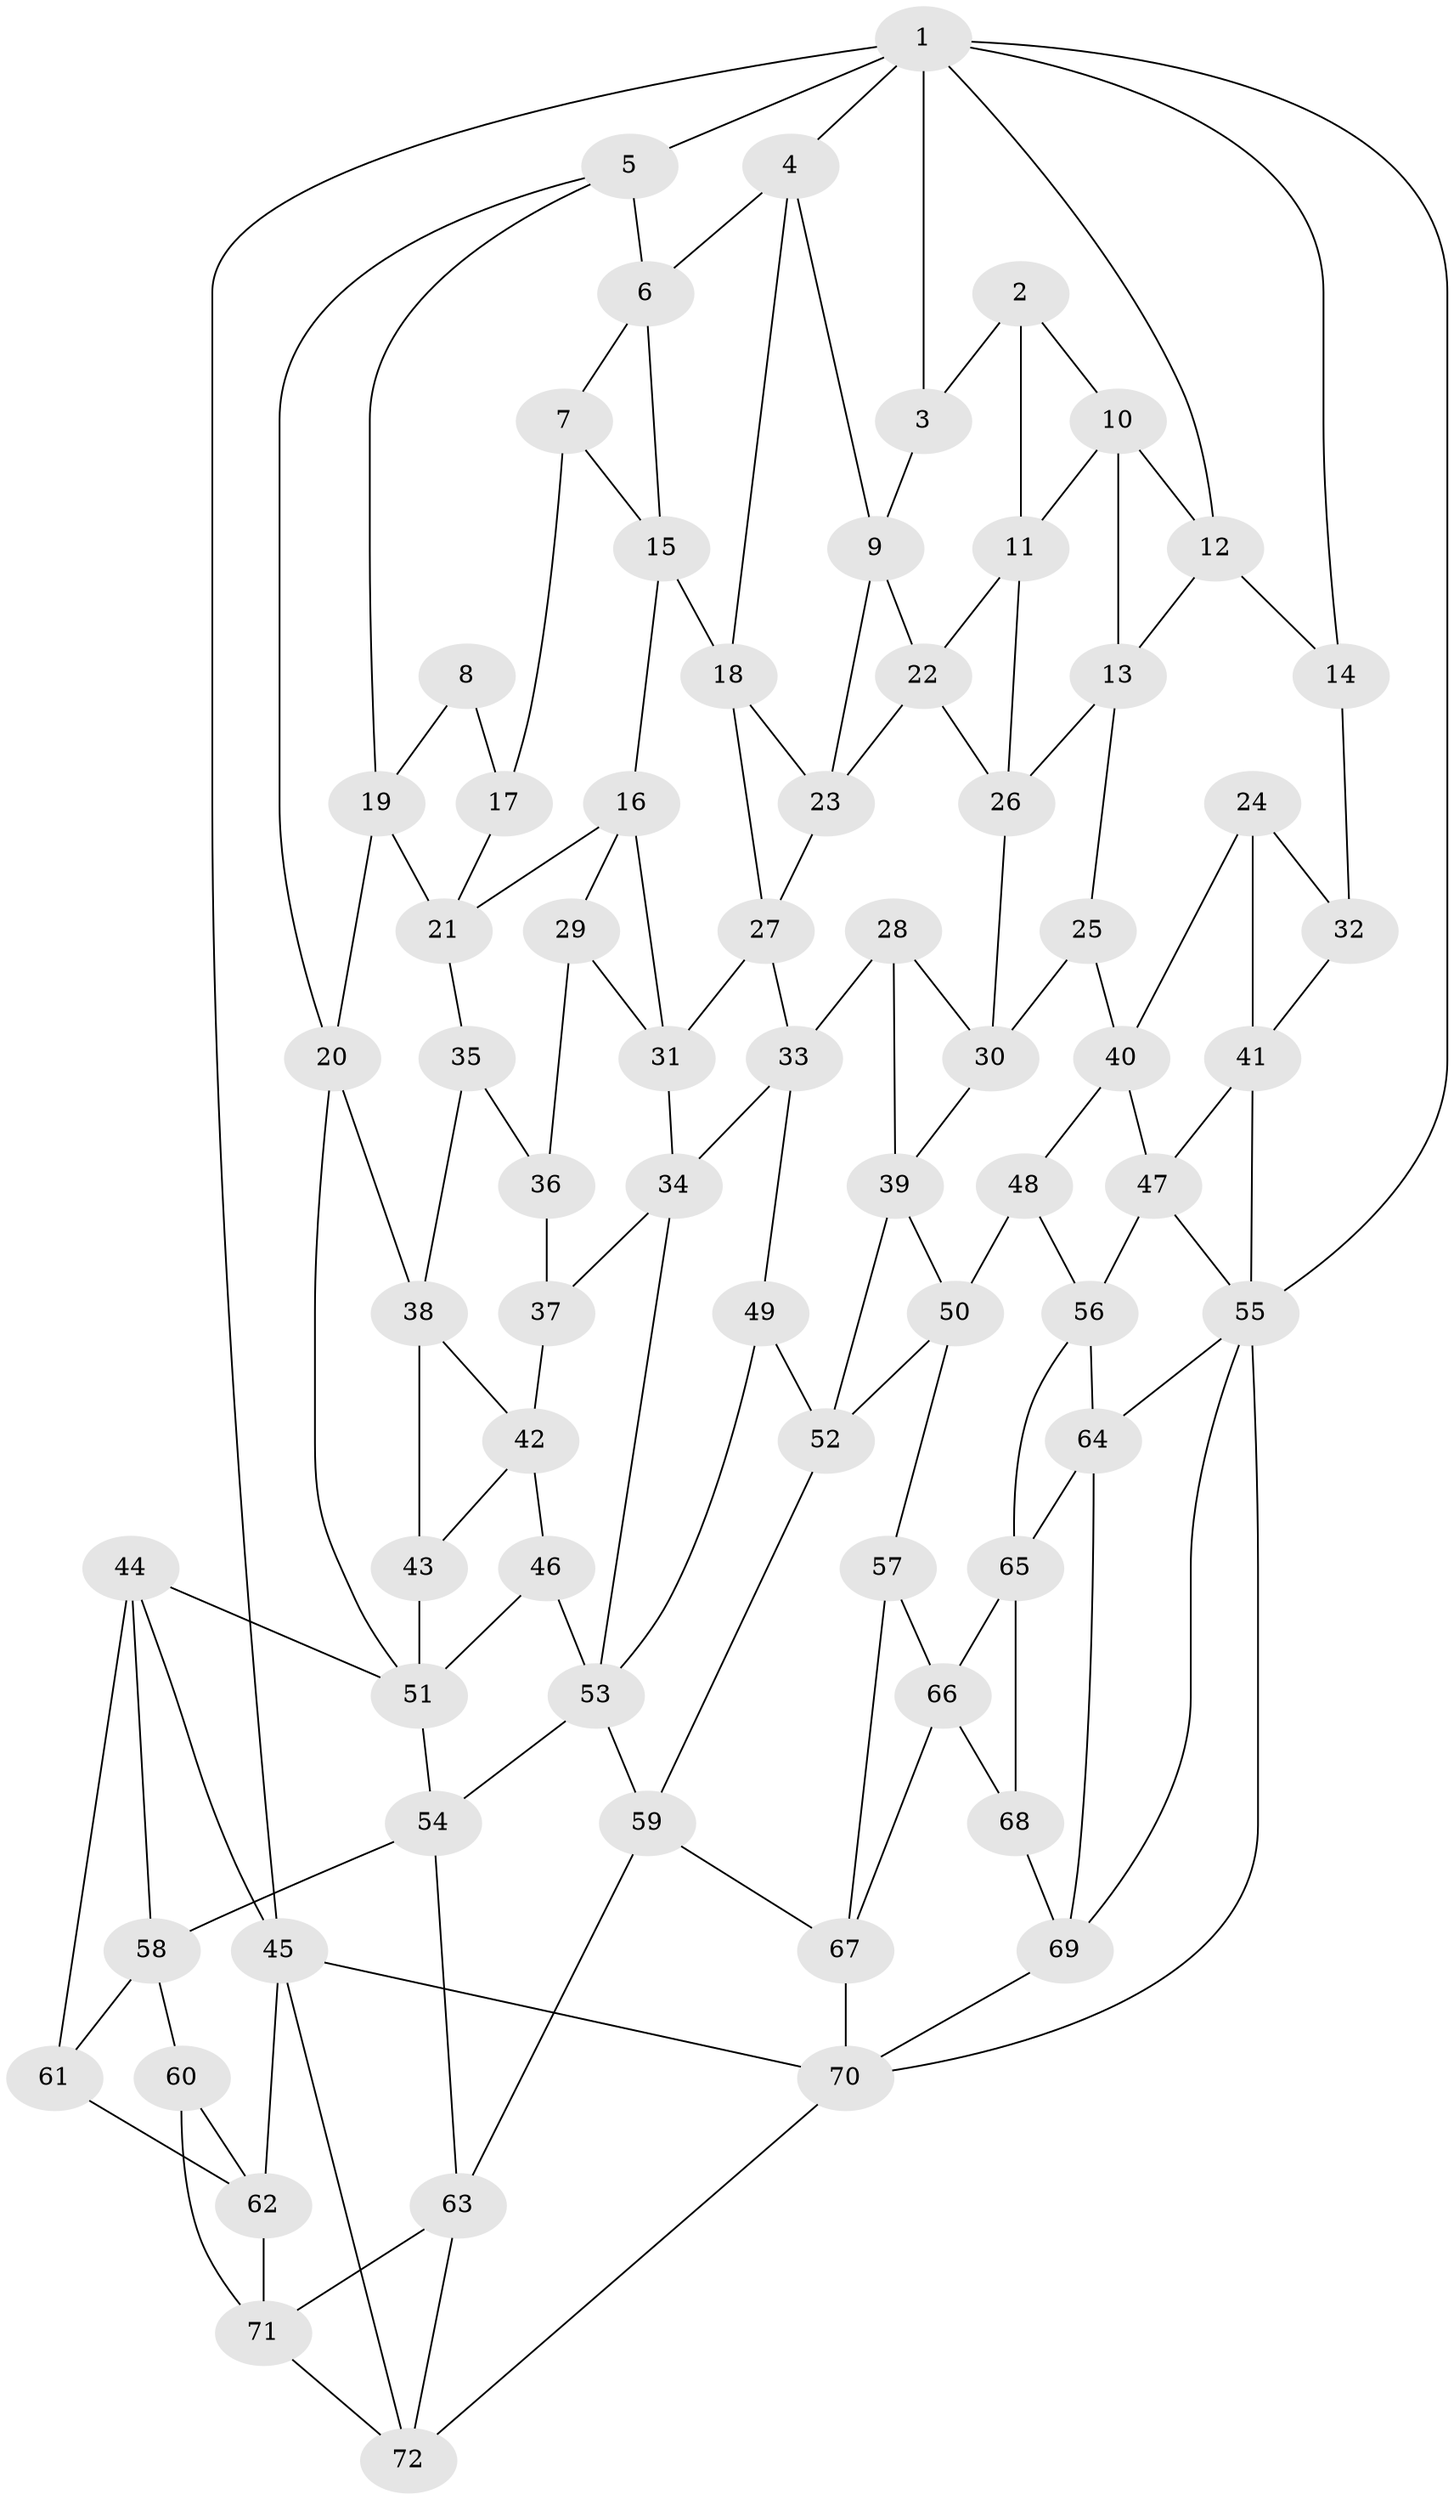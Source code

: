 // original degree distribution, {3: 0.013986013986013986, 6: 0.23076923076923078, 5: 0.5034965034965035, 4: 0.2517482517482518}
// Generated by graph-tools (version 1.1) at 2025/27/03/09/25 03:27:17]
// undirected, 72 vertices, 137 edges
graph export_dot {
graph [start="1"]
  node [color=gray90,style=filled];
  1;
  2;
  3;
  4;
  5;
  6;
  7;
  8;
  9;
  10;
  11;
  12;
  13;
  14;
  15;
  16;
  17;
  18;
  19;
  20;
  21;
  22;
  23;
  24;
  25;
  26;
  27;
  28;
  29;
  30;
  31;
  32;
  33;
  34;
  35;
  36;
  37;
  38;
  39;
  40;
  41;
  42;
  43;
  44;
  45;
  46;
  47;
  48;
  49;
  50;
  51;
  52;
  53;
  54;
  55;
  56;
  57;
  58;
  59;
  60;
  61;
  62;
  63;
  64;
  65;
  66;
  67;
  68;
  69;
  70;
  71;
  72;
  1 -- 3 [weight=1.0];
  1 -- 4 [weight=1.0];
  1 -- 5 [weight=1.0];
  1 -- 12 [weight=1.0];
  1 -- 14 [weight=1.0];
  1 -- 45 [weight=1.0];
  1 -- 55 [weight=1.0];
  2 -- 3 [weight=1.0];
  2 -- 10 [weight=1.0];
  2 -- 11 [weight=1.0];
  3 -- 9 [weight=1.0];
  4 -- 6 [weight=1.0];
  4 -- 9 [weight=1.0];
  4 -- 18 [weight=1.0];
  5 -- 6 [weight=1.0];
  5 -- 19 [weight=1.0];
  5 -- 20 [weight=1.0];
  6 -- 7 [weight=1.0];
  6 -- 15 [weight=1.0];
  7 -- 15 [weight=1.0];
  7 -- 17 [weight=1.0];
  8 -- 17 [weight=2.0];
  8 -- 19 [weight=1.0];
  9 -- 22 [weight=1.0];
  9 -- 23 [weight=1.0];
  10 -- 11 [weight=1.0];
  10 -- 12 [weight=1.0];
  10 -- 13 [weight=1.0];
  11 -- 22 [weight=1.0];
  11 -- 26 [weight=1.0];
  12 -- 13 [weight=1.0];
  12 -- 14 [weight=1.0];
  13 -- 25 [weight=1.0];
  13 -- 26 [weight=1.0];
  14 -- 32 [weight=2.0];
  15 -- 16 [weight=1.0];
  15 -- 18 [weight=1.0];
  16 -- 21 [weight=1.0];
  16 -- 29 [weight=1.0];
  16 -- 31 [weight=1.0];
  17 -- 21 [weight=1.0];
  18 -- 23 [weight=1.0];
  18 -- 27 [weight=1.0];
  19 -- 20 [weight=1.0];
  19 -- 21 [weight=1.0];
  20 -- 38 [weight=1.0];
  20 -- 51 [weight=1.0];
  21 -- 35 [weight=1.0];
  22 -- 23 [weight=1.0];
  22 -- 26 [weight=1.0];
  23 -- 27 [weight=1.0];
  24 -- 32 [weight=1.0];
  24 -- 40 [weight=1.0];
  24 -- 41 [weight=1.0];
  25 -- 30 [weight=1.0];
  25 -- 40 [weight=1.0];
  26 -- 30 [weight=1.0];
  27 -- 31 [weight=1.0];
  27 -- 33 [weight=1.0];
  28 -- 30 [weight=1.0];
  28 -- 33 [weight=1.0];
  28 -- 39 [weight=1.0];
  29 -- 31 [weight=1.0];
  29 -- 36 [weight=1.0];
  30 -- 39 [weight=1.0];
  31 -- 34 [weight=1.0];
  32 -- 41 [weight=1.0];
  33 -- 34 [weight=1.0];
  33 -- 49 [weight=1.0];
  34 -- 37 [weight=1.0];
  34 -- 53 [weight=1.0];
  35 -- 36 [weight=2.0];
  35 -- 38 [weight=1.0];
  36 -- 37 [weight=1.0];
  37 -- 42 [weight=1.0];
  38 -- 42 [weight=1.0];
  38 -- 43 [weight=1.0];
  39 -- 50 [weight=1.0];
  39 -- 52 [weight=1.0];
  40 -- 47 [weight=1.0];
  40 -- 48 [weight=1.0];
  41 -- 47 [weight=1.0];
  41 -- 55 [weight=1.0];
  42 -- 43 [weight=1.0];
  42 -- 46 [weight=1.0];
  43 -- 51 [weight=2.0];
  44 -- 45 [weight=1.0];
  44 -- 51 [weight=1.0];
  44 -- 58 [weight=1.0];
  44 -- 61 [weight=1.0];
  45 -- 62 [weight=1.0];
  45 -- 70 [weight=1.0];
  45 -- 72 [weight=1.0];
  46 -- 51 [weight=1.0];
  46 -- 53 [weight=2.0];
  47 -- 55 [weight=1.0];
  47 -- 56 [weight=1.0];
  48 -- 50 [weight=2.0];
  48 -- 56 [weight=1.0];
  49 -- 52 [weight=2.0];
  49 -- 53 [weight=1.0];
  50 -- 52 [weight=2.0];
  50 -- 57 [weight=1.0];
  51 -- 54 [weight=1.0];
  52 -- 59 [weight=1.0];
  53 -- 54 [weight=1.0];
  53 -- 59 [weight=1.0];
  54 -- 58 [weight=1.0];
  54 -- 63 [weight=1.0];
  55 -- 64 [weight=1.0];
  55 -- 69 [weight=1.0];
  55 -- 70 [weight=1.0];
  56 -- 64 [weight=1.0];
  56 -- 65 [weight=1.0];
  57 -- 66 [weight=1.0];
  57 -- 67 [weight=1.0];
  58 -- 60 [weight=1.0];
  58 -- 61 [weight=1.0];
  59 -- 63 [weight=1.0];
  59 -- 67 [weight=1.0];
  60 -- 62 [weight=1.0];
  60 -- 71 [weight=1.0];
  61 -- 62 [weight=1.0];
  62 -- 71 [weight=1.0];
  63 -- 71 [weight=1.0];
  63 -- 72 [weight=1.0];
  64 -- 65 [weight=1.0];
  64 -- 69 [weight=1.0];
  65 -- 66 [weight=1.0];
  65 -- 68 [weight=1.0];
  66 -- 67 [weight=1.0];
  66 -- 68 [weight=1.0];
  67 -- 70 [weight=1.0];
  68 -- 69 [weight=1.0];
  69 -- 70 [weight=1.0];
  70 -- 72 [weight=1.0];
  71 -- 72 [weight=1.0];
}
